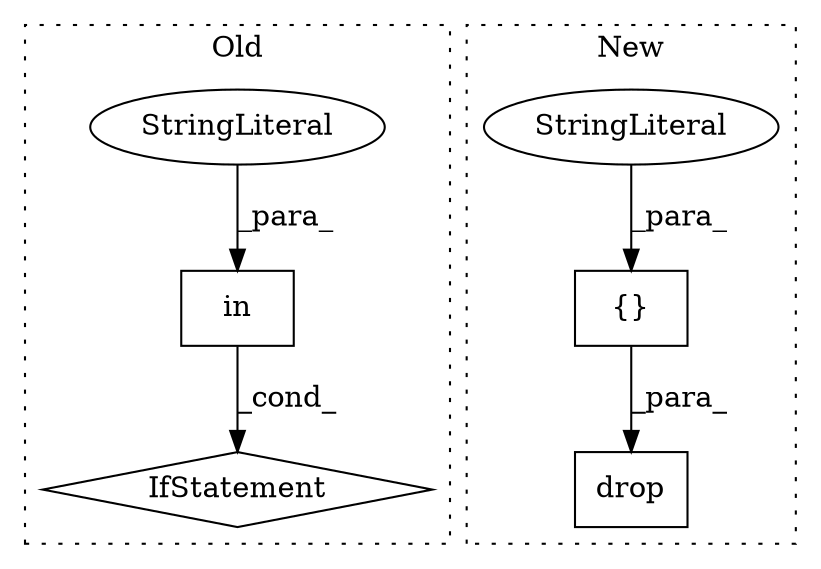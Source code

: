 digraph G {
subgraph cluster0 {
1 [label="in" a="105" s="2303" l="18" shape="box"];
3 [label="IfStatement" a="25" s="2295,2321" l="8,2" shape="diamond"];
5 [label="StringLiteral" a="45" s="2303" l="8" shape="ellipse"];
label = "Old";
style="dotted";
}
subgraph cluster1 {
2 [label="drop" a="32" s="2594,2639" l="5,1" shape="box"];
4 [label="{}" a="4" s="2611,2627" l="1,1" shape="box"];
6 [label="StringLiteral" a="45" s="2620" l="7" shape="ellipse"];
label = "New";
style="dotted";
}
1 -> 3 [label="_cond_"];
4 -> 2 [label="_para_"];
5 -> 1 [label="_para_"];
6 -> 4 [label="_para_"];
}